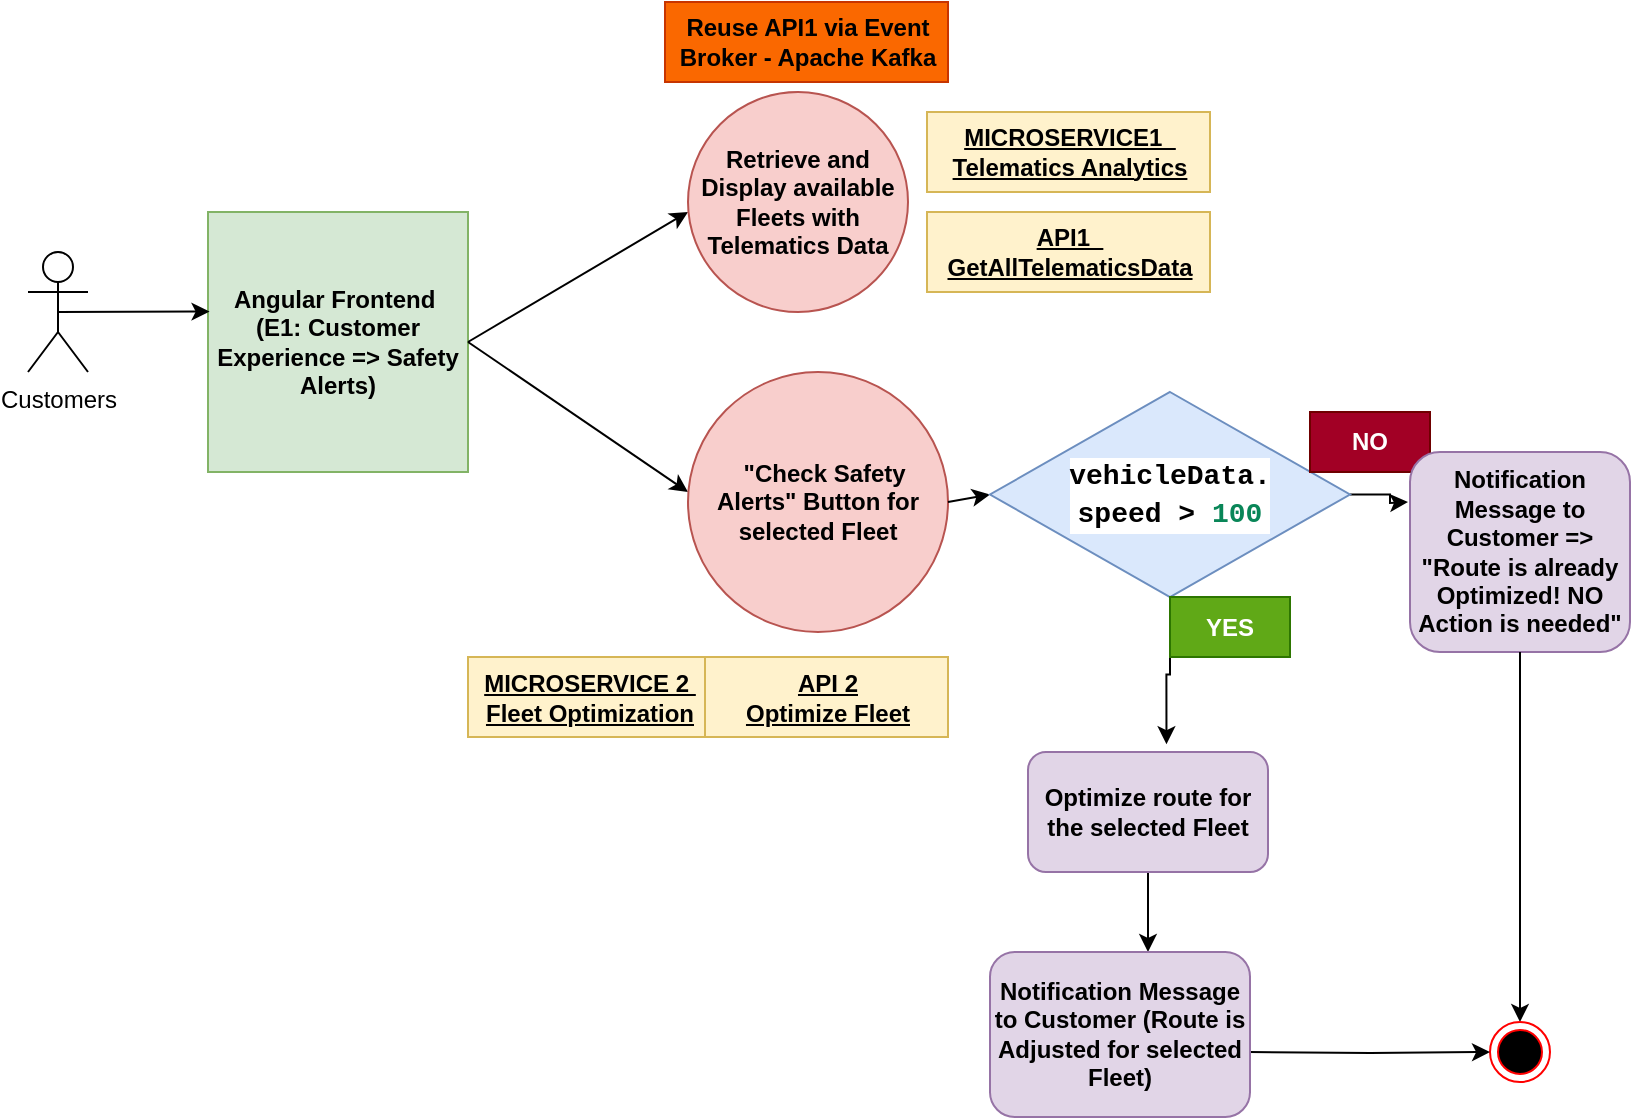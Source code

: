 <mxfile version="24.0.7" type="github">
  <diagram name="Page-1" id="bngKUwciDOW-2FZx9G1C">
    <mxGraphModel dx="1999" dy="543" grid="1" gridSize="10" guides="1" tooltips="1" connect="1" arrows="1" fold="1" page="1" pageScale="1" pageWidth="850" pageHeight="1100" math="0" shadow="0">
      <root>
        <mxCell id="0" />
        <mxCell id="1" parent="0" />
        <mxCell id="w-AGzhBF_kdz7LjfCUOo-1" value="Customers" style="shape=umlActor;verticalLabelPosition=bottom;verticalAlign=top;html=1;outlineConnect=0;" vertex="1" parent="1">
          <mxGeometry x="-26" y="235" width="30" height="60" as="geometry" />
        </mxCell>
        <mxCell id="w-AGzhBF_kdz7LjfCUOo-2" value="&lt;b&gt;Angular Frontend&amp;nbsp; (E1: Customer Experience =&amp;gt; Safety Alerts)&lt;/b&gt;" style="whiteSpace=wrap;html=1;aspect=fixed;fillColor=#d5e8d4;strokeColor=#82b366;" vertex="1" parent="1">
          <mxGeometry x="64" y="215" width="130" height="130" as="geometry" />
        </mxCell>
        <mxCell id="w-AGzhBF_kdz7LjfCUOo-3" value="" style="endArrow=classic;html=1;rounded=0;exitX=0.5;exitY=0.5;exitDx=0;exitDy=0;exitPerimeter=0;entryX=0.006;entryY=0.383;entryDx=0;entryDy=0;entryPerimeter=0;" edge="1" parent="1" source="w-AGzhBF_kdz7LjfCUOo-1" target="w-AGzhBF_kdz7LjfCUOo-2">
          <mxGeometry width="50" height="50" relative="1" as="geometry">
            <mxPoint x="224" y="325" as="sourcePoint" />
            <mxPoint x="274" y="275" as="targetPoint" />
          </mxGeometry>
        </mxCell>
        <mxCell id="w-AGzhBF_kdz7LjfCUOo-4" value="" style="endArrow=classic;html=1;rounded=0;exitX=1;exitY=0.5;exitDx=0;exitDy=0;" edge="1" parent="1" source="w-AGzhBF_kdz7LjfCUOo-2">
          <mxGeometry width="50" height="50" relative="1" as="geometry">
            <mxPoint x="224" y="325" as="sourcePoint" />
            <mxPoint x="304" y="215" as="targetPoint" />
          </mxGeometry>
        </mxCell>
        <mxCell id="w-AGzhBF_kdz7LjfCUOo-5" value="&lt;b&gt;Retrieve and Display available Fleets with Telematics Data&lt;/b&gt;" style="ellipse;whiteSpace=wrap;html=1;aspect=fixed;fillColor=#f8cecc;strokeColor=#b85450;" vertex="1" parent="1">
          <mxGeometry x="304" y="155" width="110" height="110" as="geometry" />
        </mxCell>
        <mxCell id="w-AGzhBF_kdz7LjfCUOo-6" value="" style="endArrow=classic;html=1;rounded=0;exitX=1;exitY=0.5;exitDx=0;exitDy=0;" edge="1" parent="1" source="w-AGzhBF_kdz7LjfCUOo-2">
          <mxGeometry width="50" height="50" relative="1" as="geometry">
            <mxPoint x="224" y="325" as="sourcePoint" />
            <mxPoint x="304" y="355" as="targetPoint" />
          </mxGeometry>
        </mxCell>
        <mxCell id="w-AGzhBF_kdz7LjfCUOo-7" value="&lt;b&gt;&amp;nbsp; &quot;Check Safety Alerts&quot; Button for selected Fleet&lt;/b&gt;" style="ellipse;whiteSpace=wrap;html=1;aspect=fixed;fillColor=#f8cecc;strokeColor=#b85450;" vertex="1" parent="1">
          <mxGeometry x="304" y="295" width="130" height="130" as="geometry" />
        </mxCell>
        <mxCell id="w-AGzhBF_kdz7LjfCUOo-8" value="" style="endArrow=classic;html=1;rounded=0;exitX=1;exitY=0.5;exitDx=0;exitDy=0;entryX=0;entryY=0.5;entryDx=0;entryDy=0;" edge="1" parent="1" source="w-AGzhBF_kdz7LjfCUOo-7" target="w-AGzhBF_kdz7LjfCUOo-11">
          <mxGeometry width="50" height="50" relative="1" as="geometry">
            <mxPoint x="444" y="405" as="sourcePoint" />
            <mxPoint x="494" y="360" as="targetPoint" />
          </mxGeometry>
        </mxCell>
        <mxCell id="w-AGzhBF_kdz7LjfCUOo-9" value="" style="edgeStyle=orthogonalEdgeStyle;rounded=0;orthogonalLoop=1;jettySize=auto;html=1;entryX=0.577;entryY=-0.065;entryDx=0;entryDy=0;entryPerimeter=0;" edge="1" parent="1" source="w-AGzhBF_kdz7LjfCUOo-11" target="w-AGzhBF_kdz7LjfCUOo-13">
          <mxGeometry relative="1" as="geometry">
            <mxPoint x="539" y="487.5" as="targetPoint" />
          </mxGeometry>
        </mxCell>
        <mxCell id="w-AGzhBF_kdz7LjfCUOo-10" value="" style="edgeStyle=orthogonalEdgeStyle;rounded=0;orthogonalLoop=1;jettySize=auto;html=1;" edge="1" parent="1" source="w-AGzhBF_kdz7LjfCUOo-11">
          <mxGeometry relative="1" as="geometry">
            <mxPoint x="664" y="360" as="targetPoint" />
          </mxGeometry>
        </mxCell>
        <mxCell id="w-AGzhBF_kdz7LjfCUOo-11" value="&lt;div style=&quot;background-color: rgb(255, 255, 255); font-family: Consolas, &amp;quot;Courier New&amp;quot;, monospace; font-size: 14px; line-height: 19px; white-space: pre;&quot;&gt;&lt;div style=&quot;line-height: 19px;&quot;&gt;&lt;b&gt;vehicleData.&lt;/b&gt;&lt;/div&gt;&lt;div style=&quot;line-height: 19px;&quot;&gt;&lt;b&gt;speed &amp;gt; &lt;span style=&quot;color: #098658;&quot;&gt;100&lt;/span&gt;&lt;/b&gt;&lt;/div&gt;&lt;/div&gt;" style="rhombus;whiteSpace=wrap;html=1;fillColor=#dae8fc;strokeColor=#6c8ebf;" vertex="1" parent="1">
          <mxGeometry x="455" y="305" width="180" height="102.5" as="geometry" />
        </mxCell>
        <mxCell id="w-AGzhBF_kdz7LjfCUOo-12" value="" style="edgeStyle=orthogonalEdgeStyle;rounded=0;orthogonalLoop=1;jettySize=auto;html=1;" edge="1" parent="1" source="w-AGzhBF_kdz7LjfCUOo-13">
          <mxGeometry relative="1" as="geometry">
            <mxPoint x="534" y="585" as="targetPoint" />
          </mxGeometry>
        </mxCell>
        <mxCell id="w-AGzhBF_kdz7LjfCUOo-13" value="&lt;b&gt;Optimize route for the selected Fleet&lt;/b&gt;" style="rounded=1;whiteSpace=wrap;html=1;fillColor=#e1d5e7;strokeColor=#9673a6;" vertex="1" parent="1">
          <mxGeometry x="474" y="485" width="120" height="60" as="geometry" />
        </mxCell>
        <mxCell id="w-AGzhBF_kdz7LjfCUOo-14" value="&lt;b&gt;YES&lt;/b&gt;" style="text;html=1;strokeColor=#2D7600;fillColor=#60a917;align=center;verticalAlign=middle;whiteSpace=wrap;rounded=0;fontColor=#ffffff;" vertex="1" parent="1">
          <mxGeometry x="545" y="407.5" width="60" height="30" as="geometry" />
        </mxCell>
        <mxCell id="w-AGzhBF_kdz7LjfCUOo-15" value="&lt;b&gt;NO&lt;/b&gt;" style="text;html=1;strokeColor=#6F0000;fillColor=#a20025;align=center;verticalAlign=middle;whiteSpace=wrap;rounded=0;fontColor=#ffffff;" vertex="1" parent="1">
          <mxGeometry x="615" y="315" width="60" height="30" as="geometry" />
        </mxCell>
        <mxCell id="w-AGzhBF_kdz7LjfCUOo-16" value="&lt;b&gt;Notification Message to Customer =&amp;gt; &quot;Route is already Optimized! NO Action is needed&quot;&lt;/b&gt;" style="rounded=1;whiteSpace=wrap;html=1;fillColor=#e1d5e7;strokeColor=#9673a6;" vertex="1" parent="1">
          <mxGeometry x="665" y="335" width="110" height="100" as="geometry" />
        </mxCell>
        <mxCell id="w-AGzhBF_kdz7LjfCUOo-17" style="edgeStyle=orthogonalEdgeStyle;rounded=0;orthogonalLoop=1;jettySize=auto;html=1;entryX=0.5;entryY=0;entryDx=0;entryDy=0;exitX=0.5;exitY=1;exitDx=0;exitDy=0;" edge="1" parent="1" source="w-AGzhBF_kdz7LjfCUOo-16" target="w-AGzhBF_kdz7LjfCUOo-18">
          <mxGeometry relative="1" as="geometry">
            <mxPoint x="720" y="447.5" as="sourcePoint" />
          </mxGeometry>
        </mxCell>
        <mxCell id="w-AGzhBF_kdz7LjfCUOo-18" value="" style="ellipse;html=1;shape=endState;fillColor=#000000;strokeColor=#ff0000;" vertex="1" parent="1">
          <mxGeometry x="705" y="620" width="30" height="30" as="geometry" />
        </mxCell>
        <mxCell id="w-AGzhBF_kdz7LjfCUOo-19" style="edgeStyle=orthogonalEdgeStyle;rounded=0;orthogonalLoop=1;jettySize=auto;html=1;exitX=1;exitY=0.5;exitDx=0;exitDy=0;entryX=0;entryY=0.5;entryDx=0;entryDy=0;" edge="1" parent="1" target="w-AGzhBF_kdz7LjfCUOo-18">
          <mxGeometry relative="1" as="geometry">
            <mxPoint x="584.5" y="635" as="sourcePoint" />
          </mxGeometry>
        </mxCell>
        <mxCell id="w-AGzhBF_kdz7LjfCUOo-20" value="&lt;b&gt;&lt;u&gt;MICROSERVICE1&amp;nbsp;&amp;nbsp;&lt;/u&gt;&lt;/b&gt;&lt;div&gt;&lt;b&gt;&lt;u&gt;Telematics Analytics&lt;/u&gt;&lt;/b&gt;&lt;/div&gt;" style="text;html=1;strokeColor=#d6b656;fillColor=#fff2cc;align=center;verticalAlign=middle;whiteSpace=wrap;rounded=0;" vertex="1" parent="1">
          <mxGeometry x="423.5" y="165" width="141.5" height="40" as="geometry" />
        </mxCell>
        <mxCell id="w-AGzhBF_kdz7LjfCUOo-21" value="&lt;b&gt;&lt;u&gt;MICROSERVICE 2&amp;nbsp; Fleet Optimization&lt;/u&gt;&lt;/b&gt;" style="text;html=1;strokeColor=#d6b656;fillColor=#fff2cc;align=center;verticalAlign=middle;whiteSpace=wrap;rounded=0;" vertex="1" parent="1">
          <mxGeometry x="194" y="437.5" width="121.5" height="40" as="geometry" />
        </mxCell>
        <mxCell id="w-AGzhBF_kdz7LjfCUOo-23" value="&lt;b&gt;&lt;u&gt;API1&amp;nbsp;&amp;nbsp;&lt;/u&gt;&lt;/b&gt;&lt;div&gt;&lt;b&gt;&lt;u&gt;GetAllTelematicsData&lt;/u&gt;&lt;/b&gt;&lt;/div&gt;" style="text;html=1;strokeColor=#d6b656;fillColor=#fff2cc;align=center;verticalAlign=middle;whiteSpace=wrap;rounded=0;" vertex="1" parent="1">
          <mxGeometry x="423.5" y="215" width="141.5" height="40" as="geometry" />
        </mxCell>
        <mxCell id="w-AGzhBF_kdz7LjfCUOo-24" value="&lt;b&gt;&lt;u&gt;API 2&lt;/u&gt;&lt;/b&gt;&lt;div&gt;&lt;b&gt;&lt;u&gt;Optimize Fleet&lt;/u&gt;&lt;/b&gt;&lt;/div&gt;" style="text;html=1;strokeColor=#d6b656;fillColor=#fff2cc;align=center;verticalAlign=middle;whiteSpace=wrap;rounded=0;" vertex="1" parent="1">
          <mxGeometry x="312.5" y="437.5" width="121.5" height="40" as="geometry" />
        </mxCell>
        <mxCell id="w-AGzhBF_kdz7LjfCUOo-25" value="&lt;span style=&quot;font-weight: 700;&quot;&gt;Notification Message to Customer (Route is Adjusted for selected Fleet)&lt;/span&gt;" style="rounded=1;whiteSpace=wrap;html=1;fillColor=#e1d5e7;strokeColor=#9673a6;" vertex="1" parent="1">
          <mxGeometry x="455" y="585" width="130" height="82.5" as="geometry" />
        </mxCell>
        <mxCell id="w-AGzhBF_kdz7LjfCUOo-26" value="&lt;b&gt;Reuse API1 via Event Broker - Apache Kafka&lt;/b&gt;" style="text;html=1;strokeColor=#C73500;fillColor=#fa6800;align=center;verticalAlign=middle;whiteSpace=wrap;rounded=0;fontColor=#000000;" vertex="1" parent="1">
          <mxGeometry x="292.5" y="110" width="141.5" height="40" as="geometry" />
        </mxCell>
      </root>
    </mxGraphModel>
  </diagram>
</mxfile>
